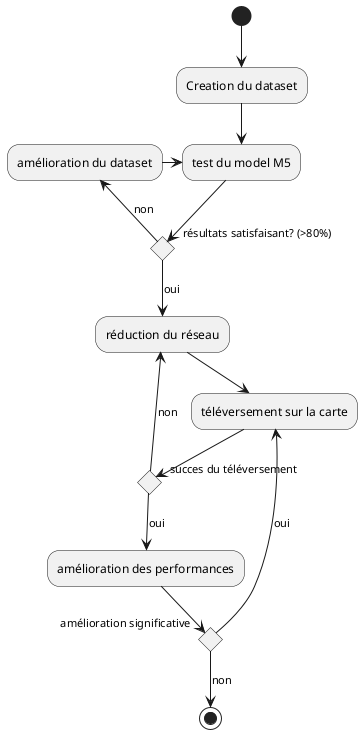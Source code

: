 @startuml
(*) --> "Creation du dataset"
--> "test du model M5"
if "résultats satisfaisant? (>80%)" then
  -->[oui] "réduction du réseau"
else 
  -->[non] "amélioration du dataset"
  -> "test du model M5"

"réduction du réseau" --> "téléversement sur la carte"
if "succes du téléversement" then
  -->[oui] "amélioration des performances"
else 
  ->[non] "réduction du réseau"

"amélioration des performances" if "amélioration significative" then
  ->[oui] "téléversement sur la carte"
else 
  -->[non] (*)
@enduml
